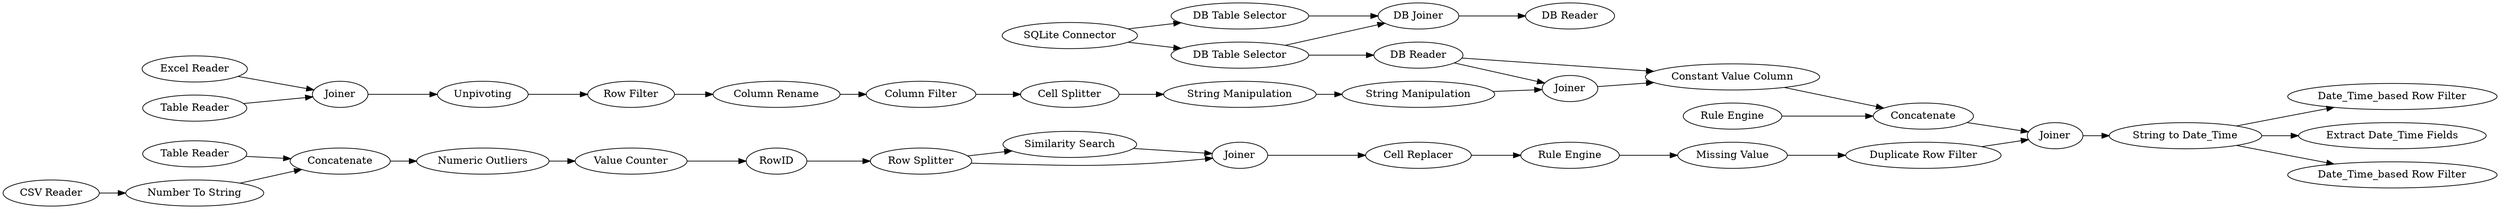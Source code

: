digraph {
	"-4726402726702426803_300" [label="Number To String"]
	"564543815164771496_220" [label="Row Filter"]
	"7922877991575645222_176" [label="Cell Replacer"]
	"7922877991575645222_187" [label="Similarity Search"]
	"-34645767435493416_282" [label="DB Reader"]
	"1481533855684064393_250" [label="Date_Time_based Row Filter"]
	"-4726402726702426803_289" [label=Concatenate]
	"8838552646096832407_276" [label="Missing Value"]
	"1680366752850323561_287" [label=Joiner]
	"1481533855684064393_223" [label="Extract Date_Time Fields"]
	"7922877991575645222_293" [label=RowID]
	"7922877991575645222_192" [label=Joiner]
	"6727242268092551421_295" [label=Joiner]
	"2285370014258634980_232" [label="Rule Engine"]
	"2285370014258634980_296" [label=Concatenate]
	"1481533855684064393_253" [label="Date_Time_based Row Filter"]
	"6727242268092551421_297" [label=Joiner]
	"1680366752850323561_290" [label="Excel Reader"]
	"1127980264974371945_168" [label="String Manipulation"]
	"1481533855684064393_241" [label="String to Date_Time"]
	"1127980264974371945_161" [label="Cell Splitter"]
	"-4726402726702426803_288" [label="Table Reader"]
	"8838552646096832407_299" [label="Duplicate Row Filter"]
	"8838552646096832407_301" [label="Rule Engine"]
	"1680366752850323561_285" [label="Table Reader"]
	"-34645767435493416_281" [label="DB Joiner"]
	"8838552646096832407_269" [label="Numeric Outliers"]
	"-34645767435493416_283" [label="DB Reader"]
	"-34645767435493416_278" [label="SQLite Connector"]
	"564543815164771496_221" [label="Column Filter"]
	"564543815164771496_195" [label="Column Rename"]
	"-4726402726702426803_301" [label="CSV Reader"]
	"7922877991575645222_307" [label="Row Splitter"]
	"2285370014258634980_231" [label="Constant Value Column"]
	"7922877991575645222_291" [label="Value Counter"]
	"-34645767435493416_280" [label="DB Table Selector"]
	"1127980264974371945_312" [label="String Manipulation"]
	"-34645767435493416_279" [label="DB Table Selector"]
	"564543815164771496_219" [label=Unpivoting]
	"7922877991575645222_192" -> "7922877991575645222_176"
	"1127980264974371945_312" -> "1127980264974371945_168"
	"-4726402726702426803_289" -> "8838552646096832407_269"
	"6727242268092551421_295" -> "2285370014258634980_231"
	"7922877991575645222_187" -> "7922877991575645222_192"
	"-4726402726702426803_288" -> "-4726402726702426803_289"
	"-34645767435493416_283" -> "6727242268092551421_295"
	"-34645767435493416_280" -> "-34645767435493416_281"
	"-34645767435493416_278" -> "-34645767435493416_280"
	"-34645767435493416_279" -> "-34645767435493416_283"
	"-34645767435493416_283" -> "2285370014258634980_231"
	"-34645767435493416_279" -> "-34645767435493416_281"
	"7922877991575645222_291" -> "7922877991575645222_293"
	"-34645767435493416_278" -> "-34645767435493416_279"
	"2285370014258634980_231" -> "2285370014258634980_296"
	"1680366752850323561_287" -> "564543815164771496_219"
	"-34645767435493416_281" -> "-34645767435493416_282"
	"564543815164771496_195" -> "564543815164771496_221"
	"-4726402726702426803_301" -> "-4726402726702426803_300"
	"1127980264974371945_161" -> "1127980264974371945_312"
	"2285370014258634980_296" -> "6727242268092551421_297"
	"564543815164771496_219" -> "564543815164771496_220"
	"564543815164771496_221" -> "1127980264974371945_161"
	"-4726402726702426803_300" -> "-4726402726702426803_289"
	"564543815164771496_220" -> "564543815164771496_195"
	"1680366752850323561_285" -> "1680366752850323561_287"
	"7922877991575645222_176" -> "8838552646096832407_301"
	"1127980264974371945_168" -> "6727242268092551421_295"
	"6727242268092551421_297" -> "1481533855684064393_241"
	"1481533855684064393_241" -> "1481533855684064393_250"
	"2285370014258634980_232" -> "2285370014258634980_296"
	"7922877991575645222_307" -> "7922877991575645222_192"
	"8838552646096832407_269" -> "7922877991575645222_291"
	"1680366752850323561_290" -> "1680366752850323561_287"
	"8838552646096832407_276" -> "8838552646096832407_299"
	"8838552646096832407_299" -> "6727242268092551421_297"
	"7922877991575645222_293" -> "7922877991575645222_307"
	"8838552646096832407_301" -> "8838552646096832407_276"
	"1481533855684064393_241" -> "1481533855684064393_253"
	"1481533855684064393_241" -> "1481533855684064393_223"
	"7922877991575645222_307" -> "7922877991575645222_187"
	rankdir=LR
}
